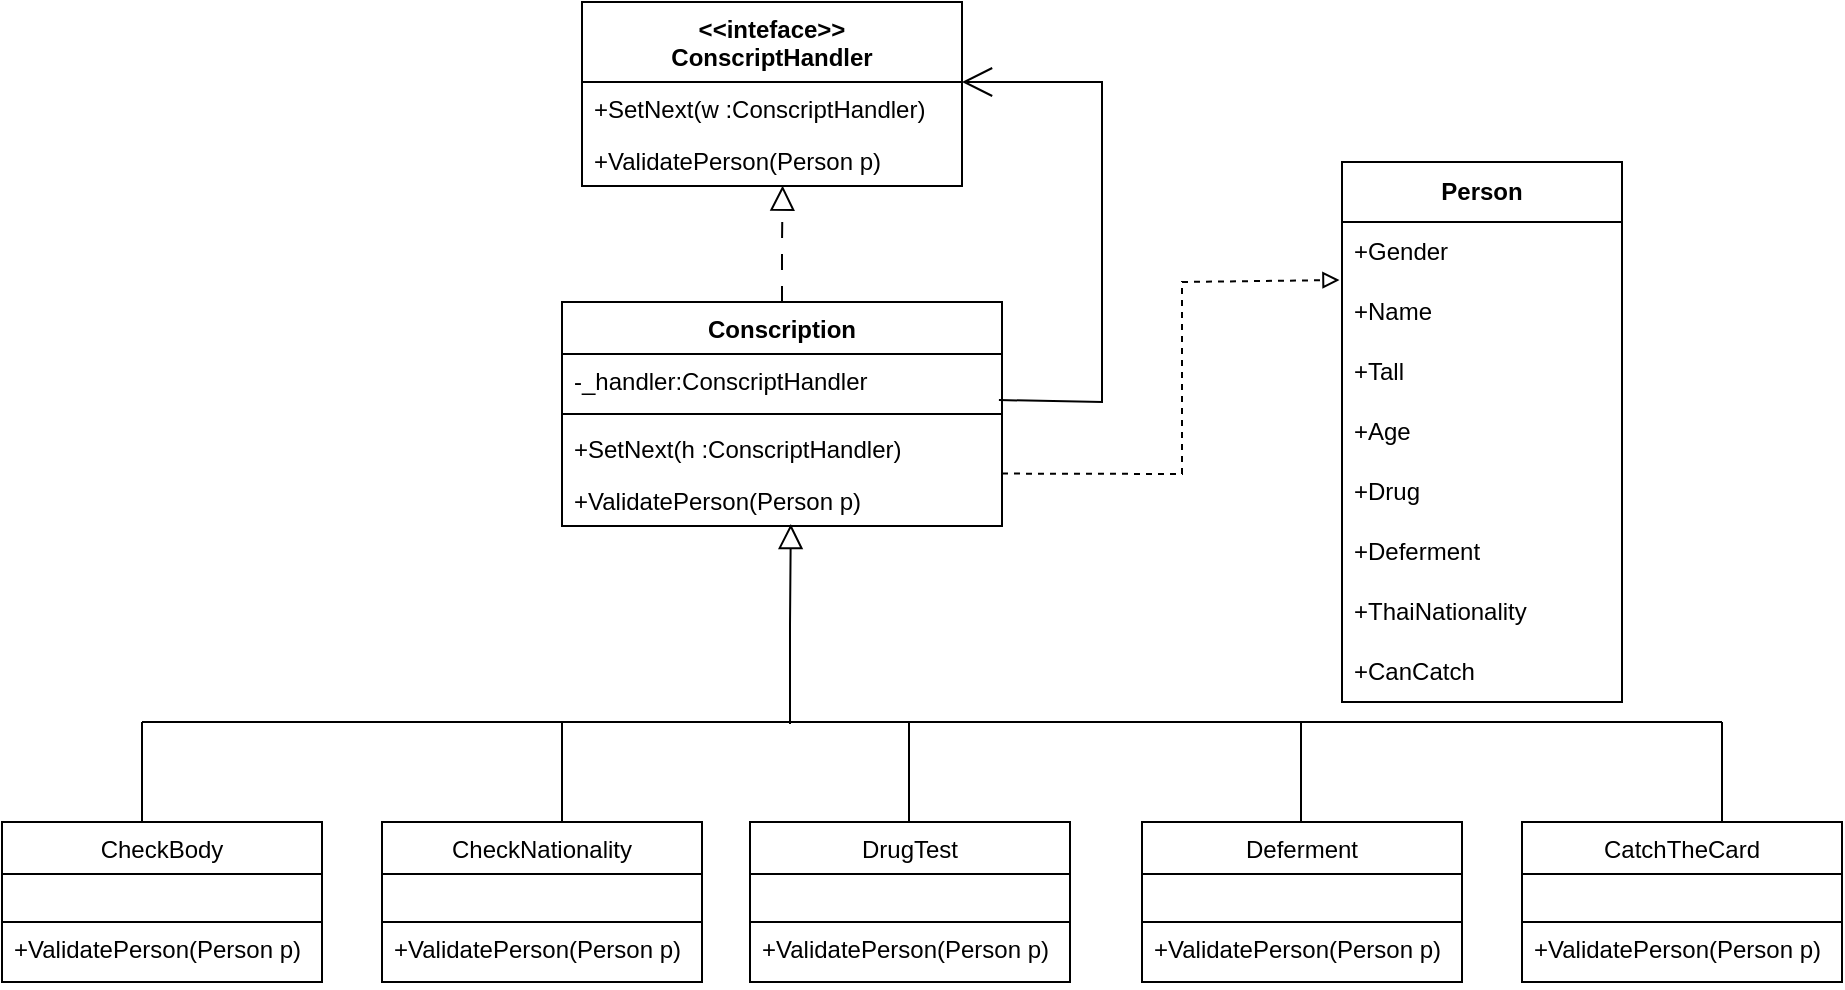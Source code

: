 <mxfile version="21.6.5" type="device">
  <diagram id="C5RBs43oDa-KdzZeNtuy" name="Page-1">
    <mxGraphModel dx="1036" dy="614" grid="1" gridSize="10" guides="1" tooltips="1" connect="1" arrows="1" fold="1" page="1" pageScale="1" pageWidth="827" pageHeight="1169" math="0" shadow="0">
      <root>
        <mxCell id="WIyWlLk6GJQsqaUBKTNV-0" />
        <mxCell id="WIyWlLk6GJQsqaUBKTNV-1" parent="WIyWlLk6GJQsqaUBKTNV-0" />
        <mxCell id="zkfFHV4jXpPFQw0GAbJ--6" value="Conscription" style="swimlane;fontStyle=1;align=center;verticalAlign=top;childLayout=stackLayout;horizontal=1;startSize=26;horizontalStack=0;resizeParent=1;resizeLast=0;collapsible=1;marginBottom=0;rounded=0;shadow=0;strokeWidth=1;" parent="WIyWlLk6GJQsqaUBKTNV-1" vertex="1">
          <mxGeometry x="280" y="210" width="220" height="112" as="geometry">
            <mxRectangle x="130" y="380" width="160" height="26" as="alternateBounds" />
          </mxGeometry>
        </mxCell>
        <mxCell id="zkfFHV4jXpPFQw0GAbJ--7" value="-_handler:ConscriptHandler" style="text;align=left;verticalAlign=top;spacingLeft=4;spacingRight=4;overflow=hidden;rotatable=0;points=[[0,0.5],[1,0.5]];portConstraint=eastwest;" parent="zkfFHV4jXpPFQw0GAbJ--6" vertex="1">
          <mxGeometry y="26" width="220" height="26" as="geometry" />
        </mxCell>
        <mxCell id="zkfFHV4jXpPFQw0GAbJ--9" value="" style="line;html=1;strokeWidth=1;align=left;verticalAlign=middle;spacingTop=-1;spacingLeft=3;spacingRight=3;rotatable=0;labelPosition=right;points=[];portConstraint=eastwest;" parent="zkfFHV4jXpPFQw0GAbJ--6" vertex="1">
          <mxGeometry y="52" width="220" height="8" as="geometry" />
        </mxCell>
        <mxCell id="XlFbneOTlwmnSjD6N0ng-5" value="+SetNext(h :ConscriptHandler)" style="text;align=left;verticalAlign=top;spacingLeft=4;spacingRight=4;overflow=hidden;rotatable=0;points=[[0,0.5],[1,0.5]];portConstraint=eastwest;rounded=0;shadow=0;html=0;" parent="zkfFHV4jXpPFQw0GAbJ--6" vertex="1">
          <mxGeometry y="60" width="220" height="26" as="geometry" />
        </mxCell>
        <mxCell id="XlFbneOTlwmnSjD6N0ng-7" value="+ValidatePerson(Person p)" style="text;align=left;verticalAlign=top;spacingLeft=4;spacingRight=4;overflow=hidden;rotatable=0;points=[[0,0.5],[1,0.5]];portConstraint=eastwest;rounded=0;shadow=0;html=0;" parent="zkfFHV4jXpPFQw0GAbJ--6" vertex="1">
          <mxGeometry y="86" width="220" height="26" as="geometry" />
        </mxCell>
        <mxCell id="zkfFHV4jXpPFQw0GAbJ--12" value="" style="endArrow=block;endSize=10;endFill=0;shadow=0;strokeWidth=1;rounded=0;edgeStyle=elbowEdgeStyle;elbow=vertical;entryX=0.528;entryY=0.992;entryDx=0;entryDy=0;entryPerimeter=0;dashed=1;dashPattern=8 8;" parent="WIyWlLk6GJQsqaUBKTNV-1" source="zkfFHV4jXpPFQw0GAbJ--6" target="XlFbneOTlwmnSjD6N0ng-0" edge="1">
          <mxGeometry width="160" relative="1" as="geometry">
            <mxPoint x="200" y="203" as="sourcePoint" />
            <mxPoint x="300" y="258" as="targetPoint" />
          </mxGeometry>
        </mxCell>
        <mxCell id="zkfFHV4jXpPFQw0GAbJ--16" value="" style="endArrow=block;endSize=10;endFill=0;shadow=0;strokeWidth=1;rounded=0;edgeStyle=elbowEdgeStyle;elbow=vertical;entryX=0.52;entryY=0.962;entryDx=0;entryDy=0;entryPerimeter=0;" parent="WIyWlLk6GJQsqaUBKTNV-1" target="XlFbneOTlwmnSjD6N0ng-7" edge="1">
          <mxGeometry width="160" relative="1" as="geometry">
            <mxPoint x="394" y="421" as="sourcePoint" />
            <mxPoint x="70" y="450" as="targetPoint" />
          </mxGeometry>
        </mxCell>
        <mxCell id="zkfFHV4jXpPFQw0GAbJ--17" value="&lt;&lt;inteface&gt;&gt;&#xa;ConscriptHandler&#xa;" style="swimlane;fontStyle=1;align=center;verticalAlign=top;childLayout=stackLayout;horizontal=1;startSize=40;horizontalStack=0;resizeParent=1;resizeLast=0;collapsible=1;marginBottom=0;rounded=0;shadow=0;strokeWidth=1;" parent="WIyWlLk6GJQsqaUBKTNV-1" vertex="1">
          <mxGeometry x="290" y="60" width="190" height="92" as="geometry">
            <mxRectangle x="550" y="140" width="160" height="26" as="alternateBounds" />
          </mxGeometry>
        </mxCell>
        <mxCell id="zkfFHV4jXpPFQw0GAbJ--22" value="+SetNext(w :ConscriptHandler)" style="text;align=left;verticalAlign=top;spacingLeft=4;spacingRight=4;overflow=hidden;rotatable=0;points=[[0,0.5],[1,0.5]];portConstraint=eastwest;rounded=0;shadow=0;html=0;" parent="zkfFHV4jXpPFQw0GAbJ--17" vertex="1">
          <mxGeometry y="40" width="190" height="26" as="geometry" />
        </mxCell>
        <mxCell id="XlFbneOTlwmnSjD6N0ng-0" value="+ValidatePerson(Person p)" style="text;align=left;verticalAlign=top;spacingLeft=4;spacingRight=4;overflow=hidden;rotatable=0;points=[[0,0.5],[1,0.5]];portConstraint=eastwest;rounded=0;shadow=0;html=0;" parent="zkfFHV4jXpPFQw0GAbJ--17" vertex="1">
          <mxGeometry y="66" width="190" height="26" as="geometry" />
        </mxCell>
        <mxCell id="XlFbneOTlwmnSjD6N0ng-8" value="CheckNationality" style="swimlane;fontStyle=0;align=center;verticalAlign=top;childLayout=stackLayout;horizontal=1;startSize=26;horizontalStack=0;resizeParent=1;resizeLast=0;collapsible=1;marginBottom=0;rounded=0;shadow=0;strokeWidth=1;" parent="WIyWlLk6GJQsqaUBKTNV-1" vertex="1">
          <mxGeometry x="190" y="470" width="160" height="80" as="geometry">
            <mxRectangle x="340" y="380" width="170" height="26" as="alternateBounds" />
          </mxGeometry>
        </mxCell>
        <mxCell id="XlFbneOTlwmnSjD6N0ng-43" value="" style="rounded=0;whiteSpace=wrap;html=1;" parent="XlFbneOTlwmnSjD6N0ng-8" vertex="1">
          <mxGeometry y="26" width="160" height="24" as="geometry" />
        </mxCell>
        <mxCell id="XlFbneOTlwmnSjD6N0ng-32" value="+ValidatePerson(Person p)" style="text;align=left;verticalAlign=top;spacingLeft=4;spacingRight=4;overflow=hidden;rotatable=0;points=[[0,0.5],[1,0.5]];portConstraint=eastwest;rounded=0;shadow=0;html=0;" parent="XlFbneOTlwmnSjD6N0ng-8" vertex="1">
          <mxGeometry y="50" width="160" height="30" as="geometry" />
        </mxCell>
        <mxCell id="XlFbneOTlwmnSjD6N0ng-11" value="DrugTest" style="swimlane;fontStyle=0;align=center;verticalAlign=top;childLayout=stackLayout;horizontal=1;startSize=26;horizontalStack=0;resizeParent=1;resizeLast=0;collapsible=1;marginBottom=0;rounded=0;shadow=0;strokeWidth=1;" parent="WIyWlLk6GJQsqaUBKTNV-1" vertex="1">
          <mxGeometry x="374" y="470" width="160" height="80" as="geometry">
            <mxRectangle x="340" y="380" width="170" height="26" as="alternateBounds" />
          </mxGeometry>
        </mxCell>
        <mxCell id="XlFbneOTlwmnSjD6N0ng-44" value="" style="rounded=0;whiteSpace=wrap;html=1;" parent="XlFbneOTlwmnSjD6N0ng-11" vertex="1">
          <mxGeometry y="26" width="160" height="24" as="geometry" />
        </mxCell>
        <mxCell id="XlFbneOTlwmnSjD6N0ng-33" value="+ValidatePerson(Person p)" style="text;align=left;verticalAlign=top;spacingLeft=4;spacingRight=4;overflow=hidden;rotatable=0;points=[[0,0.5],[1,0.5]];portConstraint=eastwest;rounded=0;shadow=0;html=0;" parent="XlFbneOTlwmnSjD6N0ng-11" vertex="1">
          <mxGeometry y="50" width="160" height="30" as="geometry" />
        </mxCell>
        <mxCell id="XlFbneOTlwmnSjD6N0ng-15" value="Deferment" style="swimlane;fontStyle=0;align=center;verticalAlign=top;childLayout=stackLayout;horizontal=1;startSize=26;horizontalStack=0;resizeParent=1;resizeLast=0;collapsible=1;marginBottom=0;rounded=0;shadow=0;strokeWidth=1;" parent="WIyWlLk6GJQsqaUBKTNV-1" vertex="1">
          <mxGeometry x="570" y="470" width="160" height="80" as="geometry">
            <mxRectangle x="340" y="380" width="170" height="26" as="alternateBounds" />
          </mxGeometry>
        </mxCell>
        <mxCell id="XlFbneOTlwmnSjD6N0ng-45" value="" style="rounded=0;whiteSpace=wrap;html=1;" parent="XlFbneOTlwmnSjD6N0ng-15" vertex="1">
          <mxGeometry y="26" width="160" height="24" as="geometry" />
        </mxCell>
        <mxCell id="XlFbneOTlwmnSjD6N0ng-34" value="+ValidatePerson(Person p)" style="text;align=left;verticalAlign=top;spacingLeft=4;spacingRight=4;overflow=hidden;rotatable=0;points=[[0,0.5],[1,0.5]];portConstraint=eastwest;rounded=0;shadow=0;html=0;" parent="XlFbneOTlwmnSjD6N0ng-15" vertex="1">
          <mxGeometry y="50" width="160" height="30" as="geometry" />
        </mxCell>
        <mxCell id="XlFbneOTlwmnSjD6N0ng-18" value="CatchTheCard" style="swimlane;fontStyle=0;align=center;verticalAlign=top;childLayout=stackLayout;horizontal=1;startSize=26;horizontalStack=0;resizeParent=1;resizeLast=0;collapsible=1;marginBottom=0;rounded=0;shadow=0;strokeWidth=1;" parent="WIyWlLk6GJQsqaUBKTNV-1" vertex="1">
          <mxGeometry x="760" y="470" width="160" height="80" as="geometry">
            <mxRectangle x="340" y="380" width="170" height="26" as="alternateBounds" />
          </mxGeometry>
        </mxCell>
        <mxCell id="XlFbneOTlwmnSjD6N0ng-46" value="" style="rounded=0;whiteSpace=wrap;html=1;" parent="XlFbneOTlwmnSjD6N0ng-18" vertex="1">
          <mxGeometry y="26" width="160" height="24" as="geometry" />
        </mxCell>
        <mxCell id="XlFbneOTlwmnSjD6N0ng-35" value="+ValidatePerson(Person p)" style="text;align=left;verticalAlign=top;spacingLeft=4;spacingRight=4;overflow=hidden;rotatable=0;points=[[0,0.5],[1,0.5]];portConstraint=eastwest;rounded=0;shadow=0;html=0;" parent="XlFbneOTlwmnSjD6N0ng-18" vertex="1">
          <mxGeometry y="50" width="160" height="30" as="geometry" />
        </mxCell>
        <mxCell id="XlFbneOTlwmnSjD6N0ng-21" value="" style="endArrow=none;html=1;rounded=0;" parent="WIyWlLk6GJQsqaUBKTNV-1" edge="1">
          <mxGeometry width="50" height="50" relative="1" as="geometry">
            <mxPoint x="70" y="420" as="sourcePoint" />
            <mxPoint x="860" y="420" as="targetPoint" />
          </mxGeometry>
        </mxCell>
        <mxCell id="XlFbneOTlwmnSjD6N0ng-27" value="" style="endArrow=none;html=1;rounded=0;" parent="WIyWlLk6GJQsqaUBKTNV-1" edge="1">
          <mxGeometry width="50" height="50" relative="1" as="geometry">
            <mxPoint x="70" y="470" as="sourcePoint" />
            <mxPoint x="70" y="420" as="targetPoint" />
          </mxGeometry>
        </mxCell>
        <mxCell id="XlFbneOTlwmnSjD6N0ng-28" value="" style="endArrow=none;html=1;rounded=0;" parent="WIyWlLk6GJQsqaUBKTNV-1" edge="1">
          <mxGeometry width="50" height="50" relative="1" as="geometry">
            <mxPoint x="280" y="470" as="sourcePoint" />
            <mxPoint x="280" y="420" as="targetPoint" />
          </mxGeometry>
        </mxCell>
        <mxCell id="XlFbneOTlwmnSjD6N0ng-29" value="" style="endArrow=none;html=1;rounded=0;fontStyle=1" parent="WIyWlLk6GJQsqaUBKTNV-1" edge="1">
          <mxGeometry width="50" height="50" relative="1" as="geometry">
            <mxPoint x="453.5" y="470" as="sourcePoint" />
            <mxPoint x="453.5" y="420" as="targetPoint" />
          </mxGeometry>
        </mxCell>
        <mxCell id="XlFbneOTlwmnSjD6N0ng-30" value="" style="endArrow=none;html=1;rounded=0;" parent="WIyWlLk6GJQsqaUBKTNV-1" edge="1">
          <mxGeometry width="50" height="50" relative="1" as="geometry">
            <mxPoint x="649.5" y="470" as="sourcePoint" />
            <mxPoint x="649.5" y="420" as="targetPoint" />
          </mxGeometry>
        </mxCell>
        <mxCell id="XlFbneOTlwmnSjD6N0ng-31" value="" style="endArrow=none;html=1;rounded=0;" parent="WIyWlLk6GJQsqaUBKTNV-1" edge="1">
          <mxGeometry width="50" height="50" relative="1" as="geometry">
            <mxPoint x="860" y="470" as="sourcePoint" />
            <mxPoint x="860" y="420" as="targetPoint" />
          </mxGeometry>
        </mxCell>
        <mxCell id="XlFbneOTlwmnSjD6N0ng-38" value="CheckBody" style="swimlane;fontStyle=0;align=center;verticalAlign=top;childLayout=stackLayout;horizontal=1;startSize=26;horizontalStack=0;resizeParent=1;resizeLast=0;collapsible=1;marginBottom=0;rounded=0;shadow=0;strokeWidth=1;" parent="WIyWlLk6GJQsqaUBKTNV-1" vertex="1">
          <mxGeometry y="470" width="160" height="80" as="geometry">
            <mxRectangle x="340" y="380" width="170" height="26" as="alternateBounds" />
          </mxGeometry>
        </mxCell>
        <mxCell id="XlFbneOTlwmnSjD6N0ng-42" value="" style="rounded=0;whiteSpace=wrap;html=1;" parent="XlFbneOTlwmnSjD6N0ng-38" vertex="1">
          <mxGeometry y="26" width="160" height="24" as="geometry" />
        </mxCell>
        <mxCell id="XlFbneOTlwmnSjD6N0ng-41" value="+ValidatePerson(Person p)" style="text;align=left;verticalAlign=top;spacingLeft=4;spacingRight=4;overflow=hidden;rotatable=0;points=[[0,0.5],[1,0.5]];portConstraint=eastwest;rounded=0;shadow=0;html=0;" parent="XlFbneOTlwmnSjD6N0ng-38" vertex="1">
          <mxGeometry y="50" width="160" height="30" as="geometry" />
        </mxCell>
        <mxCell id="XlFbneOTlwmnSjD6N0ng-47" value="&lt;b&gt;Person&lt;/b&gt;" style="swimlane;fontStyle=0;childLayout=stackLayout;horizontal=1;startSize=30;horizontalStack=0;resizeParent=1;resizeParentMax=0;resizeLast=0;collapsible=1;marginBottom=0;whiteSpace=wrap;html=1;" parent="WIyWlLk6GJQsqaUBKTNV-1" vertex="1">
          <mxGeometry x="670" y="140" width="140" height="270" as="geometry" />
        </mxCell>
        <mxCell id="XlFbneOTlwmnSjD6N0ng-48" value="+Gender" style="text;strokeColor=none;fillColor=none;align=left;verticalAlign=middle;spacingLeft=4;spacingRight=4;overflow=hidden;points=[[0,0.5],[1,0.5]];portConstraint=eastwest;rotatable=0;whiteSpace=wrap;html=1;" parent="XlFbneOTlwmnSjD6N0ng-47" vertex="1">
          <mxGeometry y="30" width="140" height="30" as="geometry" />
        </mxCell>
        <mxCell id="wTWVkDVr9PFTrQMt5zjZ-6" value="+Name&amp;nbsp;" style="text;strokeColor=none;fillColor=none;align=left;verticalAlign=middle;spacingLeft=4;spacingRight=4;overflow=hidden;points=[[0,0.5],[1,0.5]];portConstraint=eastwest;rotatable=0;whiteSpace=wrap;html=1;" parent="XlFbneOTlwmnSjD6N0ng-47" vertex="1">
          <mxGeometry y="60" width="140" height="30" as="geometry" />
        </mxCell>
        <mxCell id="XlFbneOTlwmnSjD6N0ng-49" value="+Tall" style="text;strokeColor=none;fillColor=none;align=left;verticalAlign=middle;spacingLeft=4;spacingRight=4;overflow=hidden;points=[[0,0.5],[1,0.5]];portConstraint=eastwest;rotatable=0;whiteSpace=wrap;html=1;" parent="XlFbneOTlwmnSjD6N0ng-47" vertex="1">
          <mxGeometry y="90" width="140" height="30" as="geometry" />
        </mxCell>
        <mxCell id="wTWVkDVr9PFTrQMt5zjZ-2" value="+Age&amp;nbsp;" style="text;strokeColor=none;fillColor=none;align=left;verticalAlign=middle;spacingLeft=4;spacingRight=4;overflow=hidden;points=[[0,0.5],[1,0.5]];portConstraint=eastwest;rotatable=0;whiteSpace=wrap;html=1;" parent="XlFbneOTlwmnSjD6N0ng-47" vertex="1">
          <mxGeometry y="120" width="140" height="30" as="geometry" />
        </mxCell>
        <mxCell id="XlFbneOTlwmnSjD6N0ng-50" value="+Drug&amp;nbsp;" style="text;strokeColor=none;fillColor=none;align=left;verticalAlign=middle;spacingLeft=4;spacingRight=4;overflow=hidden;points=[[0,0.5],[1,0.5]];portConstraint=eastwest;rotatable=0;whiteSpace=wrap;html=1;" parent="XlFbneOTlwmnSjD6N0ng-47" vertex="1">
          <mxGeometry y="150" width="140" height="30" as="geometry" />
        </mxCell>
        <mxCell id="wTWVkDVr9PFTrQMt5zjZ-4" value="+Deferment&amp;nbsp;" style="text;strokeColor=none;fillColor=none;align=left;verticalAlign=middle;spacingLeft=4;spacingRight=4;overflow=hidden;points=[[0,0.5],[1,0.5]];portConstraint=eastwest;rotatable=0;whiteSpace=wrap;html=1;" parent="XlFbneOTlwmnSjD6N0ng-47" vertex="1">
          <mxGeometry y="180" width="140" height="30" as="geometry" />
        </mxCell>
        <mxCell id="wTWVkDVr9PFTrQMt5zjZ-3" value="+ThaiNationality&amp;nbsp;" style="text;strokeColor=none;fillColor=none;align=left;verticalAlign=middle;spacingLeft=4;spacingRight=4;overflow=hidden;points=[[0,0.5],[1,0.5]];portConstraint=eastwest;rotatable=0;whiteSpace=wrap;html=1;" parent="XlFbneOTlwmnSjD6N0ng-47" vertex="1">
          <mxGeometry y="210" width="140" height="30" as="geometry" />
        </mxCell>
        <mxCell id="wTWVkDVr9PFTrQMt5zjZ-5" value="+CanCatch" style="text;strokeColor=none;fillColor=none;align=left;verticalAlign=middle;spacingLeft=4;spacingRight=4;overflow=hidden;points=[[0,0.5],[1,0.5]];portConstraint=eastwest;rotatable=0;whiteSpace=wrap;html=1;" parent="XlFbneOTlwmnSjD6N0ng-47" vertex="1">
          <mxGeometry y="240" width="140" height="30" as="geometry" />
        </mxCell>
        <mxCell id="wTWVkDVr9PFTrQMt5zjZ-7" value="" style="endArrow=block;dashed=1;html=1;rounded=0;entryX=-0.009;entryY=-0.033;entryDx=0;entryDy=0;entryPerimeter=0;exitX=1;exitY=-0.008;exitDx=0;exitDy=0;exitPerimeter=0;endFill=0;" parent="WIyWlLk6GJQsqaUBKTNV-1" source="XlFbneOTlwmnSjD6N0ng-7" target="wTWVkDVr9PFTrQMt5zjZ-6" edge="1">
          <mxGeometry width="50" height="50" relative="1" as="geometry">
            <mxPoint x="420" y="600" as="sourcePoint" />
            <mxPoint x="550" y="330" as="targetPoint" />
            <Array as="points">
              <mxPoint x="590" y="296" />
              <mxPoint x="590" y="200" />
            </Array>
          </mxGeometry>
        </mxCell>
        <mxCell id="wTWVkDVr9PFTrQMt5zjZ-9" value="" style="endArrow=open;html=1;rounded=0;exitX=0.993;exitY=0.885;exitDx=0;exitDy=0;exitPerimeter=0;endFill=0;strokeWidth=1;endSize=13;" parent="WIyWlLk6GJQsqaUBKTNV-1" source="zkfFHV4jXpPFQw0GAbJ--7" edge="1">
          <mxGeometry width="50" height="50" relative="1" as="geometry">
            <mxPoint x="530" y="280" as="sourcePoint" />
            <mxPoint x="480" y="100" as="targetPoint" />
            <Array as="points">
              <mxPoint x="550" y="260" />
              <mxPoint x="550" y="100" />
            </Array>
          </mxGeometry>
        </mxCell>
      </root>
    </mxGraphModel>
  </diagram>
</mxfile>
